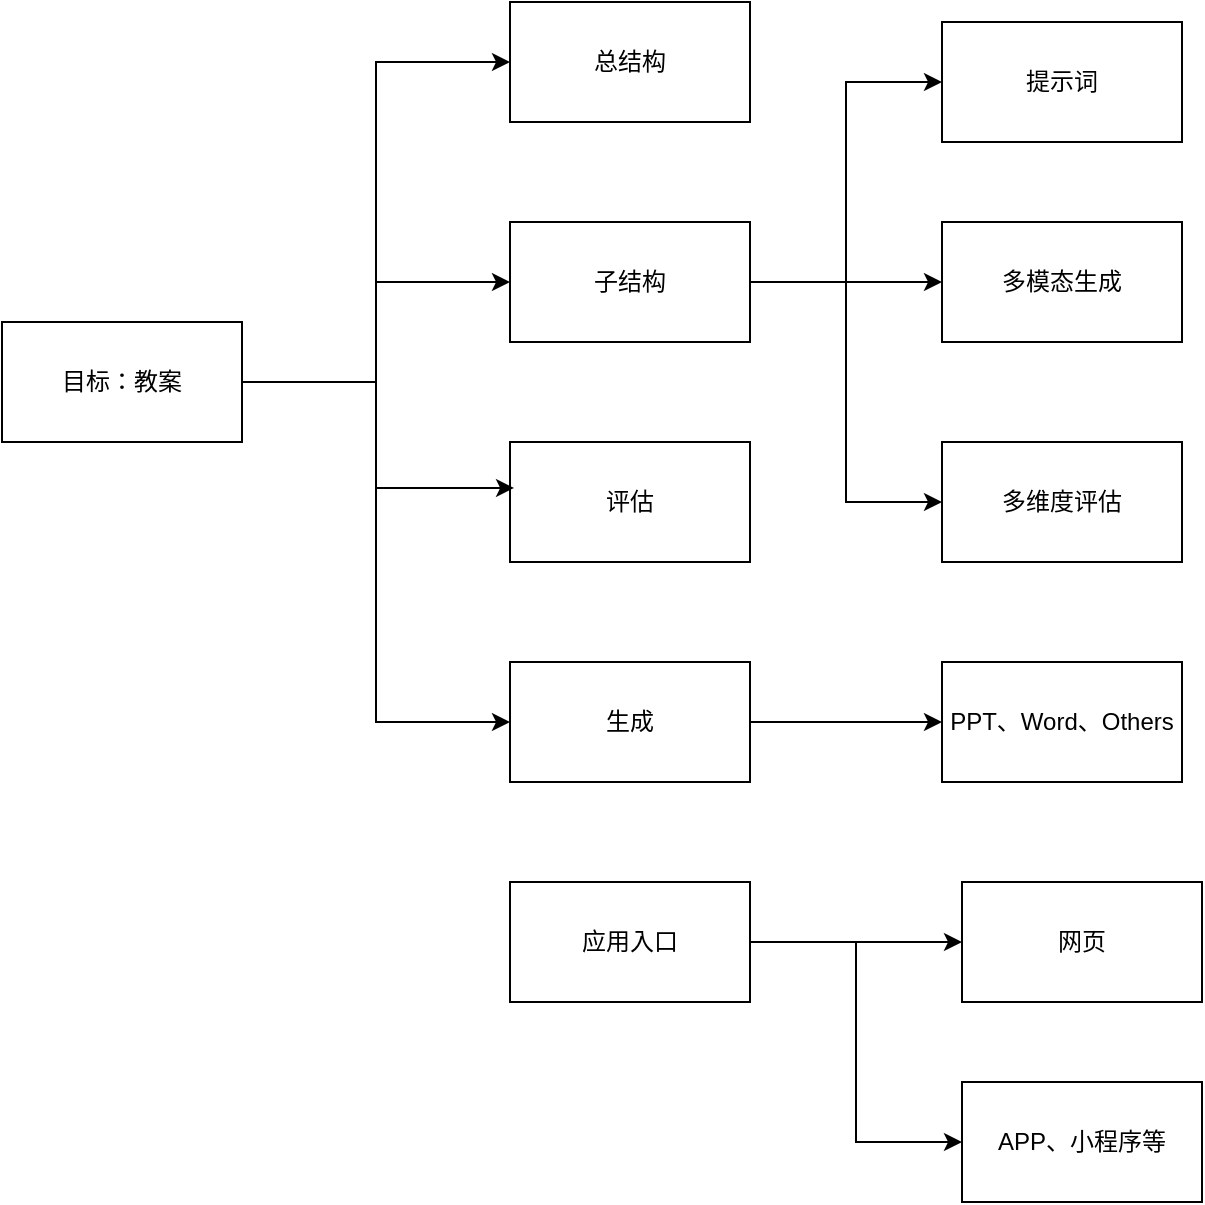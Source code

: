 <mxfile version="26.0.11">
  <diagram name="Page-1" id="FRgtKvkJQuMC_IcCLfbV">
    <mxGraphModel dx="891" dy="800" grid="1" gridSize="10" guides="1" tooltips="1" connect="1" arrows="1" fold="1" page="1" pageScale="1" pageWidth="827" pageHeight="1169" math="0" shadow="0">
      <root>
        <mxCell id="0" />
        <mxCell id="1" parent="0" />
        <mxCell id="QSQJtoIdxtViV7Ph-10w-16" style="edgeStyle=orthogonalEdgeStyle;rounded=0;orthogonalLoop=1;jettySize=auto;html=1;entryX=0;entryY=0.5;entryDx=0;entryDy=0;" edge="1" parent="1" source="QSQJtoIdxtViV7Ph-10w-1" target="QSQJtoIdxtViV7Ph-10w-2">
          <mxGeometry relative="1" as="geometry" />
        </mxCell>
        <mxCell id="QSQJtoIdxtViV7Ph-10w-17" style="edgeStyle=orthogonalEdgeStyle;rounded=0;orthogonalLoop=1;jettySize=auto;html=1;entryX=0;entryY=0.5;entryDx=0;entryDy=0;" edge="1" parent="1" source="QSQJtoIdxtViV7Ph-10w-1" target="QSQJtoIdxtViV7Ph-10w-3">
          <mxGeometry relative="1" as="geometry" />
        </mxCell>
        <mxCell id="QSQJtoIdxtViV7Ph-10w-19" style="edgeStyle=orthogonalEdgeStyle;rounded=0;orthogonalLoop=1;jettySize=auto;html=1;entryX=0;entryY=0.5;entryDx=0;entryDy=0;" edge="1" parent="1" source="QSQJtoIdxtViV7Ph-10w-1" target="QSQJtoIdxtViV7Ph-10w-6">
          <mxGeometry relative="1" as="geometry" />
        </mxCell>
        <mxCell id="QSQJtoIdxtViV7Ph-10w-1" value="目标：教案" style="rounded=0;whiteSpace=wrap;html=1;" vertex="1" parent="1">
          <mxGeometry x="40" y="220" width="120" height="60" as="geometry" />
        </mxCell>
        <mxCell id="QSQJtoIdxtViV7Ph-10w-2" value="总结构" style="rounded=0;whiteSpace=wrap;html=1;" vertex="1" parent="1">
          <mxGeometry x="294" y="60" width="120" height="60" as="geometry" />
        </mxCell>
        <mxCell id="QSQJtoIdxtViV7Ph-10w-12" style="edgeStyle=orthogonalEdgeStyle;rounded=0;orthogonalLoop=1;jettySize=auto;html=1;entryX=0;entryY=0.5;entryDx=0;entryDy=0;" edge="1" parent="1" source="QSQJtoIdxtViV7Ph-10w-3" target="QSQJtoIdxtViV7Ph-10w-4">
          <mxGeometry relative="1" as="geometry" />
        </mxCell>
        <mxCell id="QSQJtoIdxtViV7Ph-10w-13" style="edgeStyle=orthogonalEdgeStyle;rounded=0;orthogonalLoop=1;jettySize=auto;html=1;entryX=0;entryY=0.5;entryDx=0;entryDy=0;" edge="1" parent="1" source="QSQJtoIdxtViV7Ph-10w-3" target="QSQJtoIdxtViV7Ph-10w-7">
          <mxGeometry relative="1" as="geometry" />
        </mxCell>
        <mxCell id="QSQJtoIdxtViV7Ph-10w-14" style="edgeStyle=orthogonalEdgeStyle;rounded=0;orthogonalLoop=1;jettySize=auto;html=1;entryX=0;entryY=0.5;entryDx=0;entryDy=0;" edge="1" parent="1" source="QSQJtoIdxtViV7Ph-10w-3" target="QSQJtoIdxtViV7Ph-10w-10">
          <mxGeometry relative="1" as="geometry" />
        </mxCell>
        <mxCell id="QSQJtoIdxtViV7Ph-10w-3" value="子结构" style="rounded=0;whiteSpace=wrap;html=1;" vertex="1" parent="1">
          <mxGeometry x="294" y="170" width="120" height="60" as="geometry" />
        </mxCell>
        <mxCell id="QSQJtoIdxtViV7Ph-10w-4" value="提示词" style="rounded=0;whiteSpace=wrap;html=1;" vertex="1" parent="1">
          <mxGeometry x="510" y="70" width="120" height="60" as="geometry" />
        </mxCell>
        <mxCell id="QSQJtoIdxtViV7Ph-10w-5" value="评估" style="rounded=0;whiteSpace=wrap;html=1;" vertex="1" parent="1">
          <mxGeometry x="294" y="280" width="120" height="60" as="geometry" />
        </mxCell>
        <mxCell id="QSQJtoIdxtViV7Ph-10w-15" style="edgeStyle=orthogonalEdgeStyle;rounded=0;orthogonalLoop=1;jettySize=auto;html=1;" edge="1" parent="1" source="QSQJtoIdxtViV7Ph-10w-6" target="QSQJtoIdxtViV7Ph-10w-11">
          <mxGeometry relative="1" as="geometry" />
        </mxCell>
        <mxCell id="QSQJtoIdxtViV7Ph-10w-6" value="生成" style="rounded=0;whiteSpace=wrap;html=1;" vertex="1" parent="1">
          <mxGeometry x="294" y="390" width="120" height="60" as="geometry" />
        </mxCell>
        <mxCell id="QSQJtoIdxtViV7Ph-10w-7" value="多模态生成" style="rounded=0;whiteSpace=wrap;html=1;" vertex="1" parent="1">
          <mxGeometry x="510" y="170" width="120" height="60" as="geometry" />
        </mxCell>
        <mxCell id="QSQJtoIdxtViV7Ph-10w-10" value="多维度评估" style="rounded=0;whiteSpace=wrap;html=1;" vertex="1" parent="1">
          <mxGeometry x="510" y="280" width="120" height="60" as="geometry" />
        </mxCell>
        <mxCell id="QSQJtoIdxtViV7Ph-10w-11" value="PPT、Word、Others" style="rounded=0;whiteSpace=wrap;html=1;" vertex="1" parent="1">
          <mxGeometry x="510" y="390" width="120" height="60" as="geometry" />
        </mxCell>
        <mxCell id="QSQJtoIdxtViV7Ph-10w-18" style="edgeStyle=orthogonalEdgeStyle;rounded=0;orthogonalLoop=1;jettySize=auto;html=1;entryX=0.017;entryY=0.383;entryDx=0;entryDy=0;entryPerimeter=0;" edge="1" parent="1" source="QSQJtoIdxtViV7Ph-10w-1" target="QSQJtoIdxtViV7Ph-10w-5">
          <mxGeometry relative="1" as="geometry" />
        </mxCell>
        <mxCell id="QSQJtoIdxtViV7Ph-10w-23" style="edgeStyle=orthogonalEdgeStyle;rounded=0;orthogonalLoop=1;jettySize=auto;html=1;entryX=0;entryY=0.5;entryDx=0;entryDy=0;" edge="1" parent="1" source="QSQJtoIdxtViV7Ph-10w-20" target="QSQJtoIdxtViV7Ph-10w-21">
          <mxGeometry relative="1" as="geometry" />
        </mxCell>
        <mxCell id="QSQJtoIdxtViV7Ph-10w-24" style="edgeStyle=orthogonalEdgeStyle;rounded=0;orthogonalLoop=1;jettySize=auto;html=1;entryX=0;entryY=0.5;entryDx=0;entryDy=0;" edge="1" parent="1" source="QSQJtoIdxtViV7Ph-10w-20" target="QSQJtoIdxtViV7Ph-10w-22">
          <mxGeometry relative="1" as="geometry" />
        </mxCell>
        <mxCell id="QSQJtoIdxtViV7Ph-10w-20" value="应用入口" style="rounded=0;whiteSpace=wrap;html=1;" vertex="1" parent="1">
          <mxGeometry x="294" y="500" width="120" height="60" as="geometry" />
        </mxCell>
        <mxCell id="QSQJtoIdxtViV7Ph-10w-21" value="网页" style="rounded=0;whiteSpace=wrap;html=1;" vertex="1" parent="1">
          <mxGeometry x="520" y="500" width="120" height="60" as="geometry" />
        </mxCell>
        <mxCell id="QSQJtoIdxtViV7Ph-10w-22" value="APP、小程序等" style="rounded=0;whiteSpace=wrap;html=1;" vertex="1" parent="1">
          <mxGeometry x="520" y="600" width="120" height="60" as="geometry" />
        </mxCell>
      </root>
    </mxGraphModel>
  </diagram>
</mxfile>
